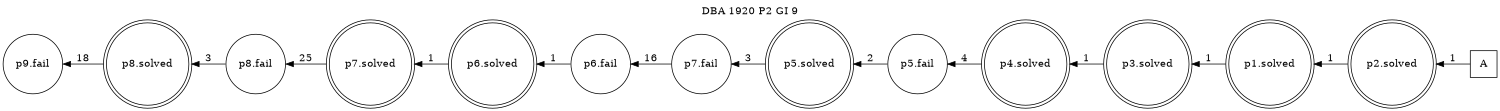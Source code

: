 digraph DBA_1920_P2_GI_9_GOOD {
labelloc="tl"
label= " DBA 1920 P2 GI 9 "
rankdir="RL";
graph [ size=" 10 , 10 !"]

"A" [shape="square" label="A"]
"p2.solved" [shape="doublecircle" label="p2.solved"]
"p1.solved" [shape="doublecircle" label="p1.solved"]
"p3.solved" [shape="doublecircle" label="p3.solved"]
"p4.solved" [shape="doublecircle" label="p4.solved"]
"p5.fail" [shape="circle" label="p5.fail"]
"p5.solved" [shape="doublecircle" label="p5.solved"]
"p7.fail" [shape="circle" label="p7.fail"]
"p6.fail" [shape="circle" label="p6.fail"]
"p6.solved" [shape="doublecircle" label="p6.solved"]
"p7.solved" [shape="doublecircle" label="p7.solved"]
"p8.fail" [shape="circle" label="p8.fail"]
"p8.solved" [shape="doublecircle" label="p8.solved"]
"p9.fail" [shape="circle" label="p9.fail"]
"A" -> "p2.solved" [ label=1]
"p2.solved" -> "p1.solved" [ label=1]
"p1.solved" -> "p3.solved" [ label=1]
"p3.solved" -> "p4.solved" [ label=1]
"p4.solved" -> "p5.fail" [ label=4]
"p5.fail" -> "p5.solved" [ label=2]
"p5.solved" -> "p7.fail" [ label=3]
"p7.fail" -> "p6.fail" [ label=16]
"p6.fail" -> "p6.solved" [ label=1]
"p6.solved" -> "p7.solved" [ label=1]
"p7.solved" -> "p8.fail" [ label=25]
"p8.fail" -> "p8.solved" [ label=3]
"p8.solved" -> "p9.fail" [ label=18]
}
